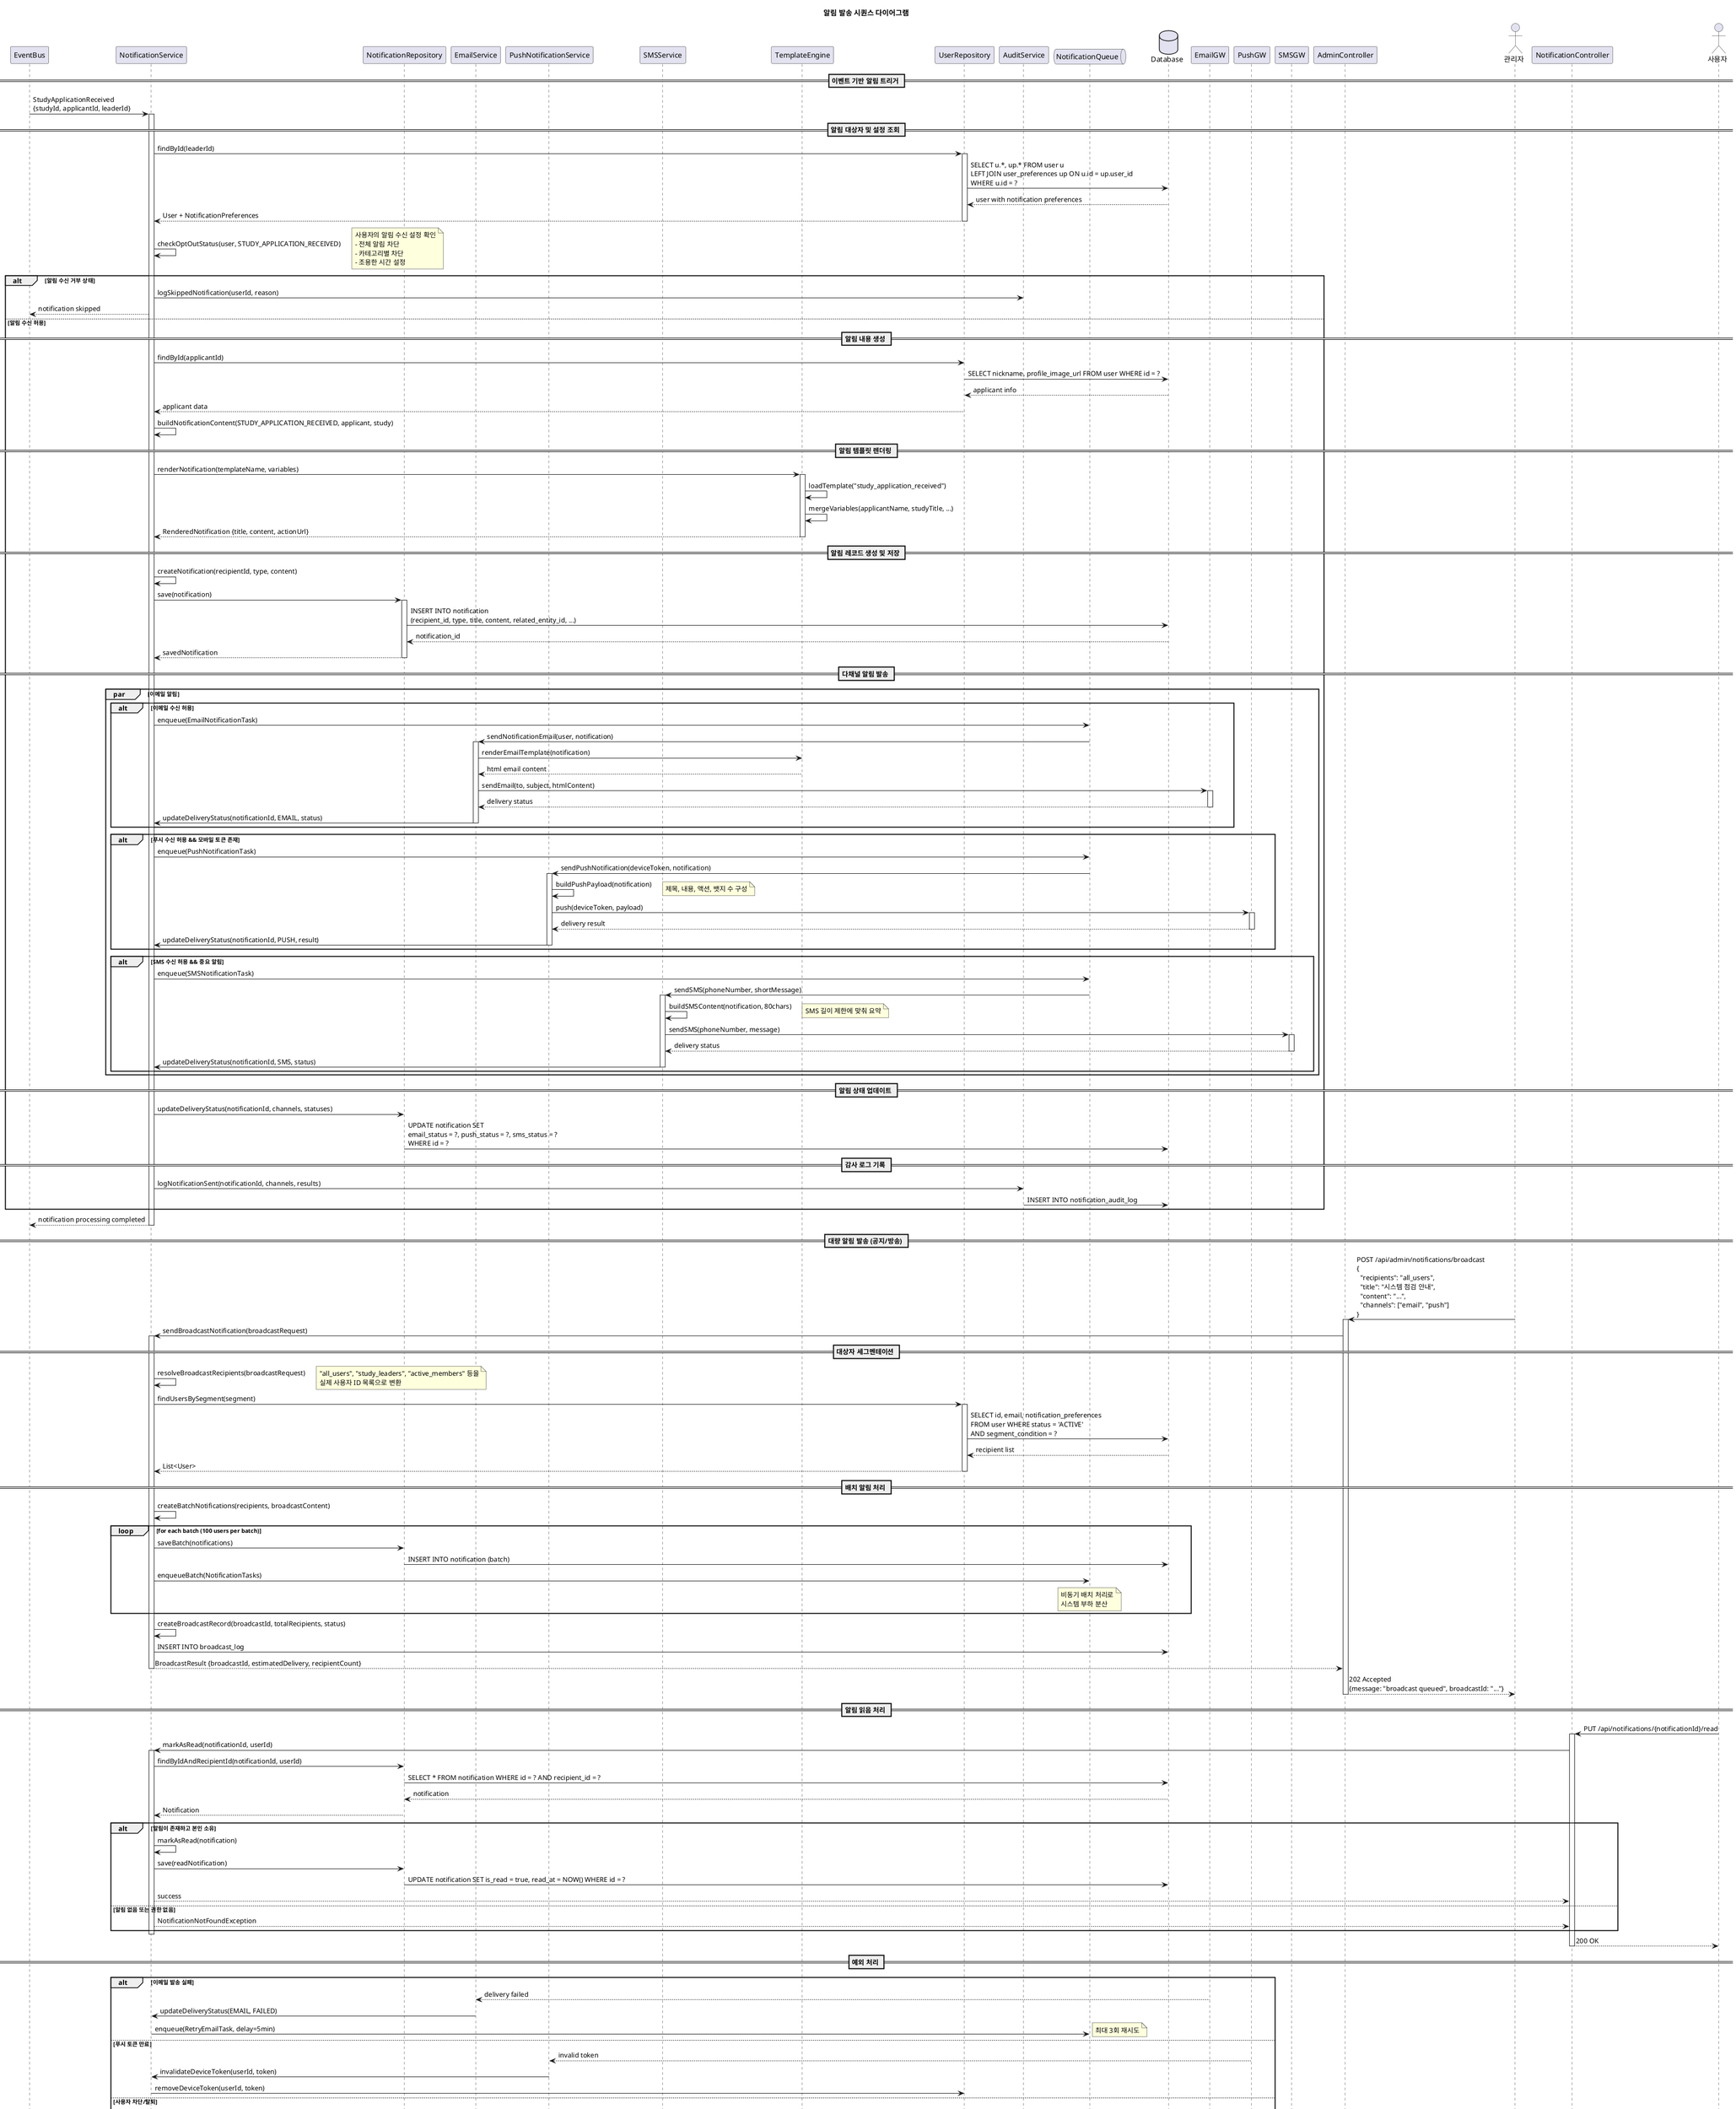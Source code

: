 @startuml
title 알림 발송 시퀀스 다이어그램

participant "EventBus" as EventBus
participant "NotificationService" as NotifyService
participant "NotificationRepository" as NotifyRepo
participant "EmailService" as EmailService
participant "PushNotificationService" as PushService
participant "SMSService" as SMSService
participant "TemplateEngine" as Template
participant "UserRepository" as UserRepo
participant "AuditService" as AuditService
queue "NotificationQueue" as Queue
database "Database" as DB
'external "EmailGateway" as EmailGW
'external "PushGateway" as PushGW
'external "SMSGateway" as SMSGW

== 이벤트 기반 알림 트리거 ==
EventBus -> NotifyService: StudyApplicationReceived\n{studyId, applicantId, leaderId}
activate NotifyService

== 알림 대상자 및 설정 조회 ==
NotifyService -> UserRepo: findById(leaderId)
activate UserRepo
UserRepo -> DB: SELECT u.*, up.* FROM user u\nLEFT JOIN user_preferences up ON u.id = up.user_id\nWHERE u.id = ?
DB --> UserRepo: user with notification preferences
UserRepo --> NotifyService: User + NotificationPreferences
deactivate UserRepo

NotifyService -> NotifyService: checkOptOutStatus(user, STUDY_APPLICATION_RECEIVED)
note right: 사용자의 알림 수신 설정 확인\n- 전체 알림 차단\n- 카테고리별 차단\n- 조용한 시간 설정

alt 알림 수신 거부 상태
    NotifyService -> AuditService: logSkippedNotification(userId, reason)
    NotifyService --> EventBus: notification skipped
else 알림 수신 허용

    == 알림 내용 생성 ==
    NotifyService -> UserRepo: findById(applicantId)
    UserRepo -> DB: SELECT nickname, profile_image_url FROM user WHERE id = ?
    DB --> UserRepo: applicant info
    UserRepo --> NotifyService: applicant data

    NotifyService -> NotifyService: buildNotificationContent(STUDY_APPLICATION_RECEIVED, applicant, study)

    == 알림 템플릿 렌더링 ==
    NotifyService -> Template: renderNotification(templateName, variables)
    activate Template
    Template -> Template: loadTemplate("study_application_received")
    Template -> Template: mergeVariables(applicantName, studyTitle, ...)
    Template --> NotifyService: RenderedNotification {title, content, actionUrl}
    deactivate Template

    == 알림 레코드 생성 및 저장 ==
    NotifyService -> NotifyService: createNotification(recipientId, type, content)

    NotifyService -> NotifyRepo: save(notification)
    activate NotifyRepo
    NotifyRepo -> DB: INSERT INTO notification\n(recipient_id, type, title, content, related_entity_id, ...)
    DB --> NotifyRepo: notification_id
    NotifyRepo --> NotifyService: savedNotification
    deactivate NotifyRepo

    == 다채널 알림 발송 ==
    par 이메일 알림
        alt 이메일 수신 허용
            NotifyService -> Queue: enqueue(EmailNotificationTask)

            Queue -> EmailService: sendNotificationEmail(user, notification)
            activate EmailService

            EmailService -> Template: renderEmailTemplate(notification)
            Template --> EmailService: html email content

            EmailService -> EmailGW: sendEmail(to, subject, htmlContent)
            activate EmailGW
            EmailGW --> EmailService: delivery status
            deactivate EmailGW

            EmailService -> NotifyService: updateDeliveryStatus(notificationId, EMAIL, status)
            deactivate EmailService
        end
'    and 푸시 알림
        alt 푸시 수신 허용 && 모바일 토큰 존재
            NotifyService -> Queue: enqueue(PushNotificationTask)

            Queue -> PushService: sendPushNotification(deviceToken, notification)
            activate PushService

            PushService -> PushService: buildPushPayload(notification)
            note right: 제목, 내용, 액션, 뱃지 수 구성

            PushService -> PushGW: push(deviceToken, payload)
            activate PushGW
            PushGW --> PushService: delivery result
            deactivate PushGW

            PushService -> NotifyService: updateDeliveryStatus(notificationId, PUSH, result)
            deactivate PushService
        end
'    and SMS 알림 (중요 알림만)
        alt SMS 수신 허용 && 중요 알림
            NotifyService -> Queue: enqueue(SMSNotificationTask)

            Queue -> SMSService: sendSMS(phoneNumber, shortMessage)
            activate SMSService

            SMSService -> SMSService: buildSMSContent(notification, 80chars)
            note right: SMS 길이 제한에 맞춰 요약

            SMSService -> SMSGW: sendSMS(phoneNumber, message)
            activate SMSGW
            SMSGW --> SMSService: delivery status
            deactivate SMSGW

            SMSService -> NotifyService: updateDeliveryStatus(notificationId, SMS, status)
            deactivate SMSService
        end
    end

    == 알림 상태 업데이트 ==
    NotifyService -> NotifyRepo: updateDeliveryStatus(notificationId, channels, statuses)
    NotifyRepo -> DB: UPDATE notification SET\nemail_status = ?, push_status = ?, sms_status = ?\nWHERE id = ?

    == 감사 로그 기록 ==
    NotifyService -> AuditService: logNotificationSent(notificationId, channels, results)
    AuditService -> DB: INSERT INTO notification_audit_log
end

NotifyService --> EventBus: notification processing completed
deactivate NotifyService

== 대량 알림 발송 (공지/방송) ==
participant "AdminController" as AdminController
actor "관리자" as Admin

Admin -> AdminController: POST /api/admin/notifications/broadcast\n{\n  "recipients": "all_users",\n  "title": "시스템 점검 안내",\n  "content": "...",\n  "channels": ["email", "push"]\n}
activate AdminController

AdminController -> NotifyService: sendBroadcastNotification(broadcastRequest)
activate NotifyService

== 대상자 세그멘테이션 ==
NotifyService -> NotifyService: resolveBroadcastRecipients(broadcastRequest)
note right: "all_users", "study_leaders", "active_members" 등을\n실제 사용자 ID 목록으로 변환

NotifyService -> UserRepo: findUsersBySegment(segment)
activate UserRepo
UserRepo -> DB: SELECT id, email, notification_preferences\nFROM user WHERE status = 'ACTIVE'\nAND segment_condition = ?
DB --> UserRepo: recipient list
UserRepo --> NotifyService: List<User>
deactivate UserRepo

== 배치 알림 처리 ==
NotifyService -> NotifyService: createBatchNotifications(recipients, broadcastContent)

loop for each batch (100 users per batch)
    NotifyService -> NotifyRepo: saveBatch(notifications)
    NotifyRepo -> DB: INSERT INTO notification (batch)

    NotifyService -> Queue: enqueueBatch(NotificationTasks)

    note over Queue: 비동기 배치 처리로\n시스템 부하 분산
end

NotifyService -> NotifyService: createBroadcastRecord(broadcastId, totalRecipients, status)
NotifyService -> DB: INSERT INTO broadcast_log

NotifyService --> AdminController: BroadcastResult {broadcastId, estimatedDelivery, recipientCount}
deactivate NotifyService

AdminController --> Admin: 202 Accepted\n{message: "broadcast queued", broadcastId: "..."}
deactivate AdminController

== 알림 읽음 처리 ==
participant "NotificationController" as NotifyController
actor "사용자" as User

User -> NotifyController: PUT /api/notifications/{notificationId}/read
activate NotifyController

NotifyController -> NotifyService: markAsRead(notificationId, userId)
activate NotifyService

NotifyService -> NotifyRepo: findByIdAndRecipientId(notificationId, userId)
NotifyRepo -> DB: SELECT * FROM notification WHERE id = ? AND recipient_id = ?
DB --> NotifyRepo: notification
NotifyRepo --> NotifyService: Notification

alt 알림이 존재하고 본인 소유
    NotifyService -> NotifyService: markAsRead(notification)
    NotifyService -> NotifyRepo: save(readNotification)
    NotifyRepo -> DB: UPDATE notification SET is_read = true, read_at = NOW() WHERE id = ?

    NotifyService --> NotifyController: success
else 알림 없음 또는 권한 없음
    NotifyService --> NotifyController: NotificationNotFoundException
end

deactivate NotifyService
NotifyController --> User: 200 OK
deactivate NotifyController

== 예외 처리 ==
alt 이메일 발송 실패
    EmailGW --> EmailService: delivery failed
    EmailService -> NotifyService: updateDeliveryStatus(EMAIL, FAILED)
    NotifyService -> Queue: enqueue(RetryEmailTask, delay=5min)
    note right: 최대 3회 재시도
else 푸시 토큰 만료
    PushGW --> PushService: invalid token
    PushService -> NotifyService: invalidateDeviceToken(userId, token)
    NotifyService -> UserRepo: removeDeviceToken(userId, token)
else 사용자 차단/탈퇴
    NotifyService -> NotifyService: skipNotification(reason="user_blocked")
    NotifyService -> AuditService: logSkippedNotification(userId, reason)
end

@enduml
